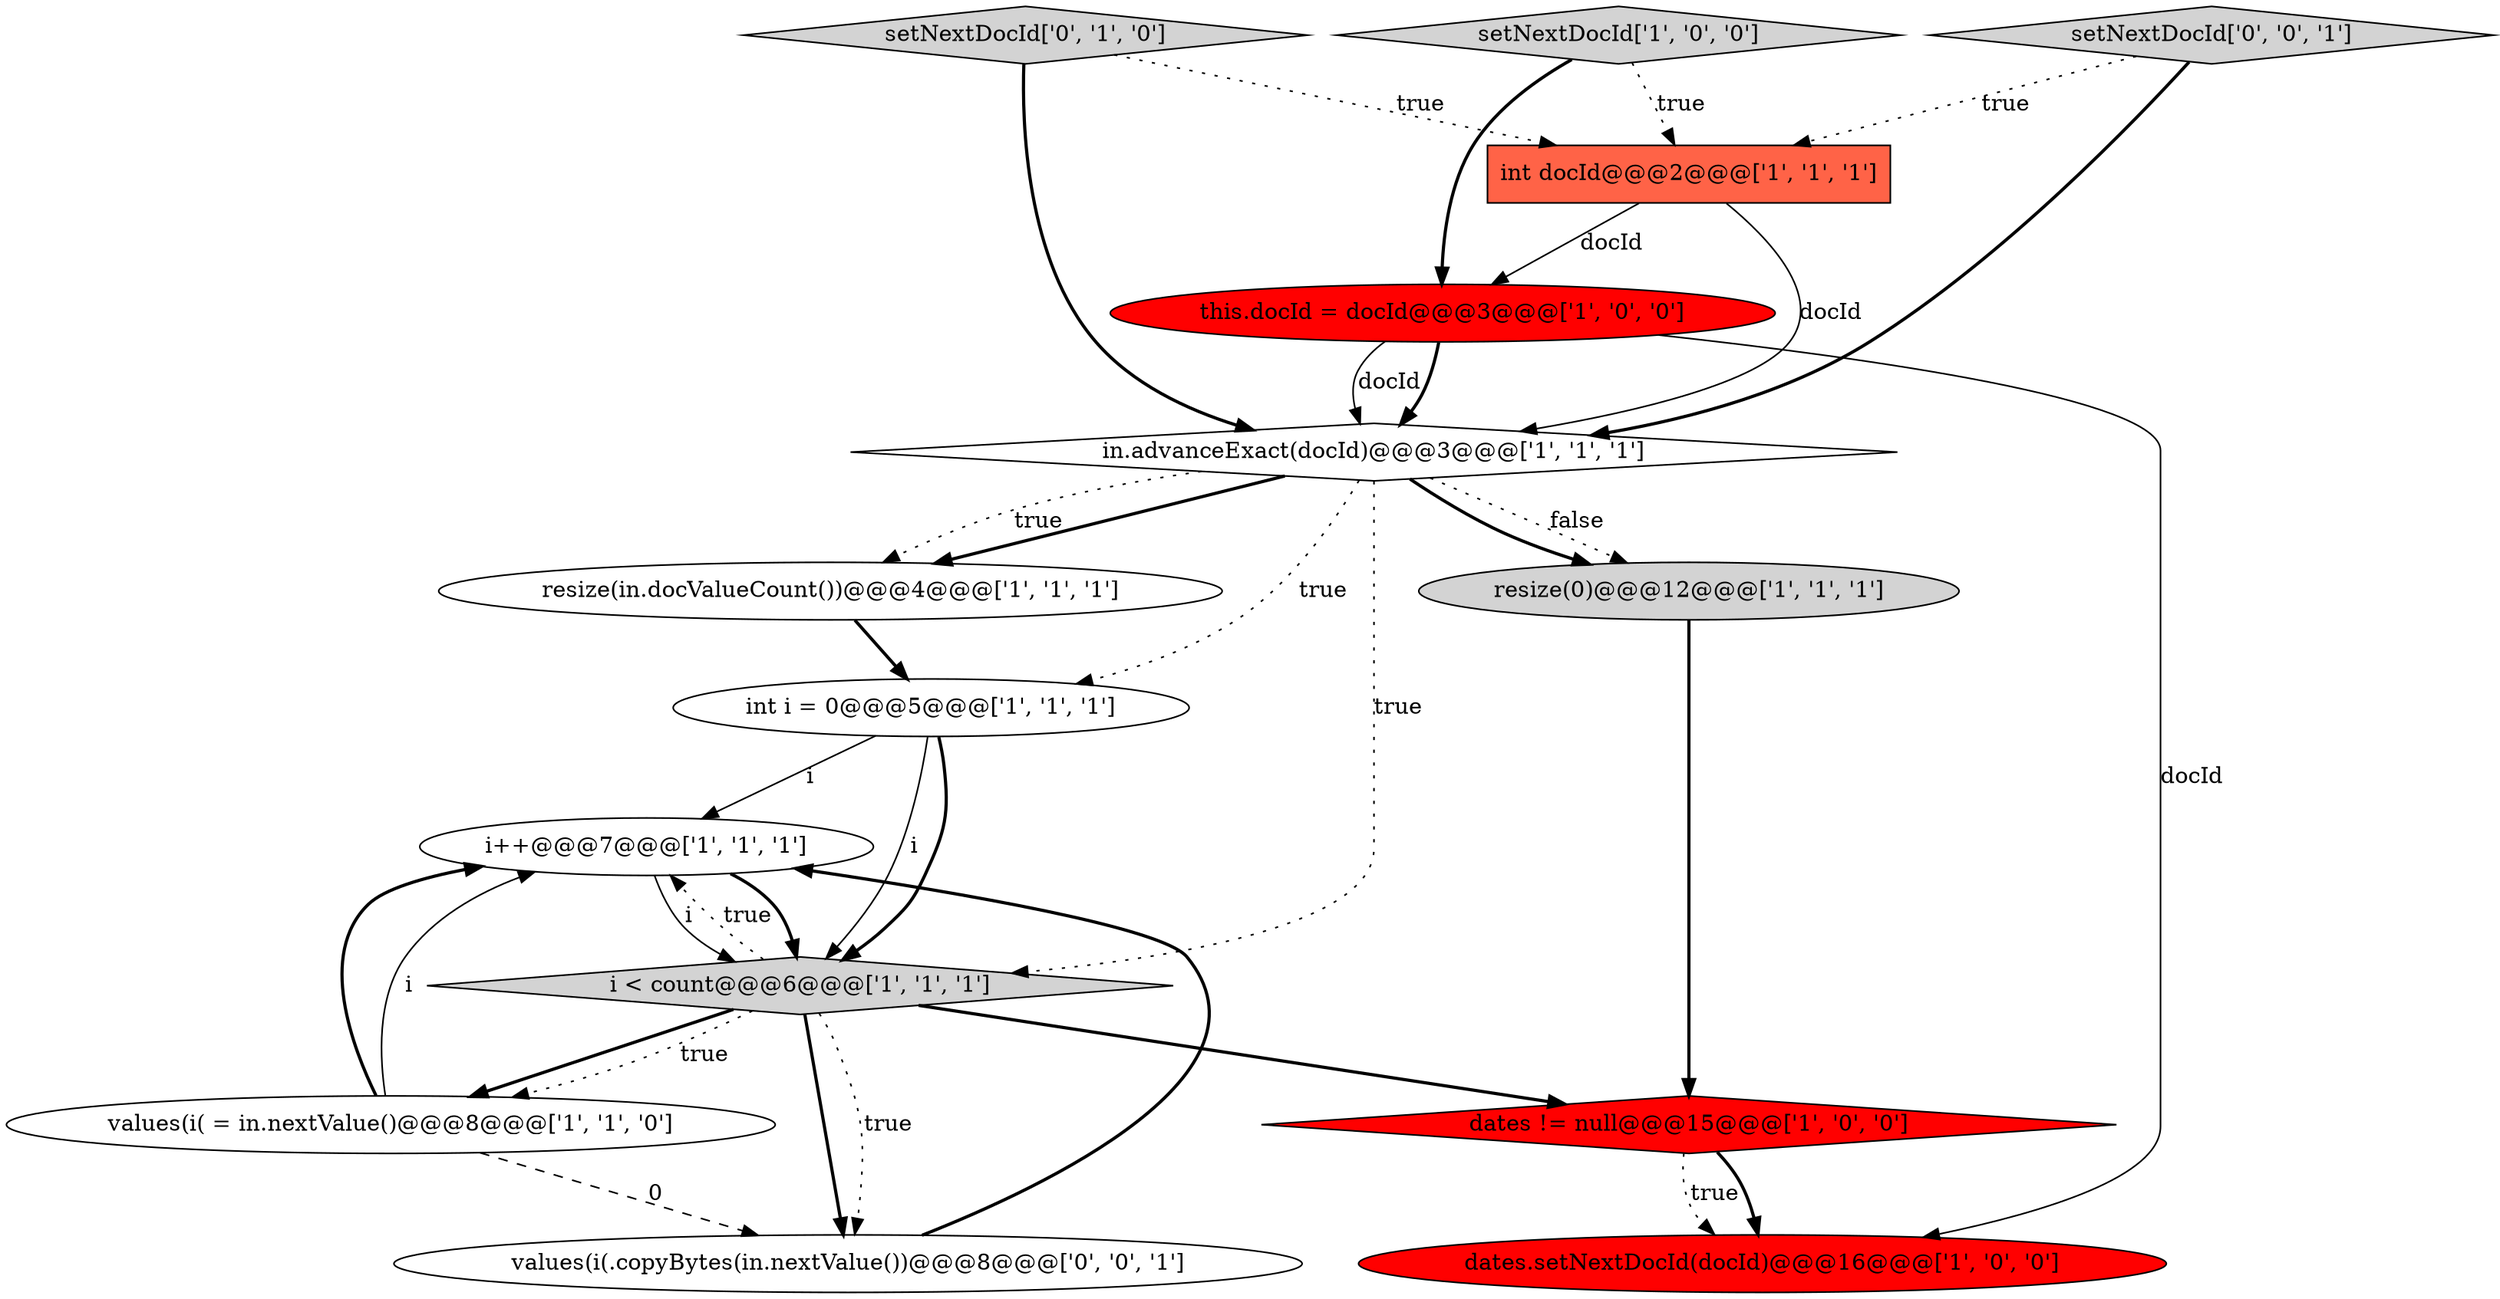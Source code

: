 digraph {
1 [style = filled, label = "int docId@@@2@@@['1', '1', '1']", fillcolor = tomato, shape = box image = "AAA0AAABBB1BBB"];
10 [style = filled, label = "dates != null@@@15@@@['1', '0', '0']", fillcolor = red, shape = diamond image = "AAA1AAABBB1BBB"];
0 [style = filled, label = "i++@@@7@@@['1', '1', '1']", fillcolor = white, shape = ellipse image = "AAA0AAABBB1BBB"];
14 [style = filled, label = "setNextDocId['0', '0', '1']", fillcolor = lightgray, shape = diamond image = "AAA0AAABBB3BBB"];
5 [style = filled, label = "resize(in.docValueCount())@@@4@@@['1', '1', '1']", fillcolor = white, shape = ellipse image = "AAA0AAABBB1BBB"];
4 [style = filled, label = "setNextDocId['1', '0', '0']", fillcolor = lightgray, shape = diamond image = "AAA0AAABBB1BBB"];
3 [style = filled, label = "int i = 0@@@5@@@['1', '1', '1']", fillcolor = white, shape = ellipse image = "AAA0AAABBB1BBB"];
6 [style = filled, label = "resize(0)@@@12@@@['1', '1', '1']", fillcolor = lightgray, shape = ellipse image = "AAA0AAABBB1BBB"];
8 [style = filled, label = "in.advanceExact(docId)@@@3@@@['1', '1', '1']", fillcolor = white, shape = diamond image = "AAA0AAABBB1BBB"];
13 [style = filled, label = "values(i(.copyBytes(in.nextValue())@@@8@@@['0', '0', '1']", fillcolor = white, shape = ellipse image = "AAA0AAABBB3BBB"];
11 [style = filled, label = "values(i( = in.nextValue()@@@8@@@['1', '1', '0']", fillcolor = white, shape = ellipse image = "AAA0AAABBB1BBB"];
9 [style = filled, label = "dates.setNextDocId(docId)@@@16@@@['1', '0', '0']", fillcolor = red, shape = ellipse image = "AAA1AAABBB1BBB"];
7 [style = filled, label = "i < count@@@6@@@['1', '1', '1']", fillcolor = lightgray, shape = diamond image = "AAA0AAABBB1BBB"];
2 [style = filled, label = "this.docId = docId@@@3@@@['1', '0', '0']", fillcolor = red, shape = ellipse image = "AAA1AAABBB1BBB"];
12 [style = filled, label = "setNextDocId['0', '1', '0']", fillcolor = lightgray, shape = diamond image = "AAA0AAABBB2BBB"];
7->13 [style = bold, label=""];
5->3 [style = bold, label=""];
7->11 [style = bold, label=""];
8->6 [style = dotted, label="false"];
2->9 [style = solid, label="docId"];
7->10 [style = bold, label=""];
4->1 [style = dotted, label="true"];
2->8 [style = solid, label="docId"];
7->13 [style = dotted, label="true"];
3->7 [style = solid, label="i"];
1->8 [style = solid, label="docId"];
12->1 [style = dotted, label="true"];
8->7 [style = dotted, label="true"];
8->6 [style = bold, label=""];
4->2 [style = bold, label=""];
7->0 [style = dotted, label="true"];
10->9 [style = dotted, label="true"];
8->3 [style = dotted, label="true"];
0->7 [style = bold, label=""];
3->0 [style = solid, label="i"];
11->13 [style = dashed, label="0"];
11->0 [style = bold, label=""];
7->11 [style = dotted, label="true"];
8->5 [style = bold, label=""];
3->7 [style = bold, label=""];
8->5 [style = dotted, label="true"];
12->8 [style = bold, label=""];
1->2 [style = solid, label="docId"];
6->10 [style = bold, label=""];
10->9 [style = bold, label=""];
14->8 [style = bold, label=""];
14->1 [style = dotted, label="true"];
11->0 [style = solid, label="i"];
0->7 [style = solid, label="i"];
2->8 [style = bold, label=""];
13->0 [style = bold, label=""];
}
